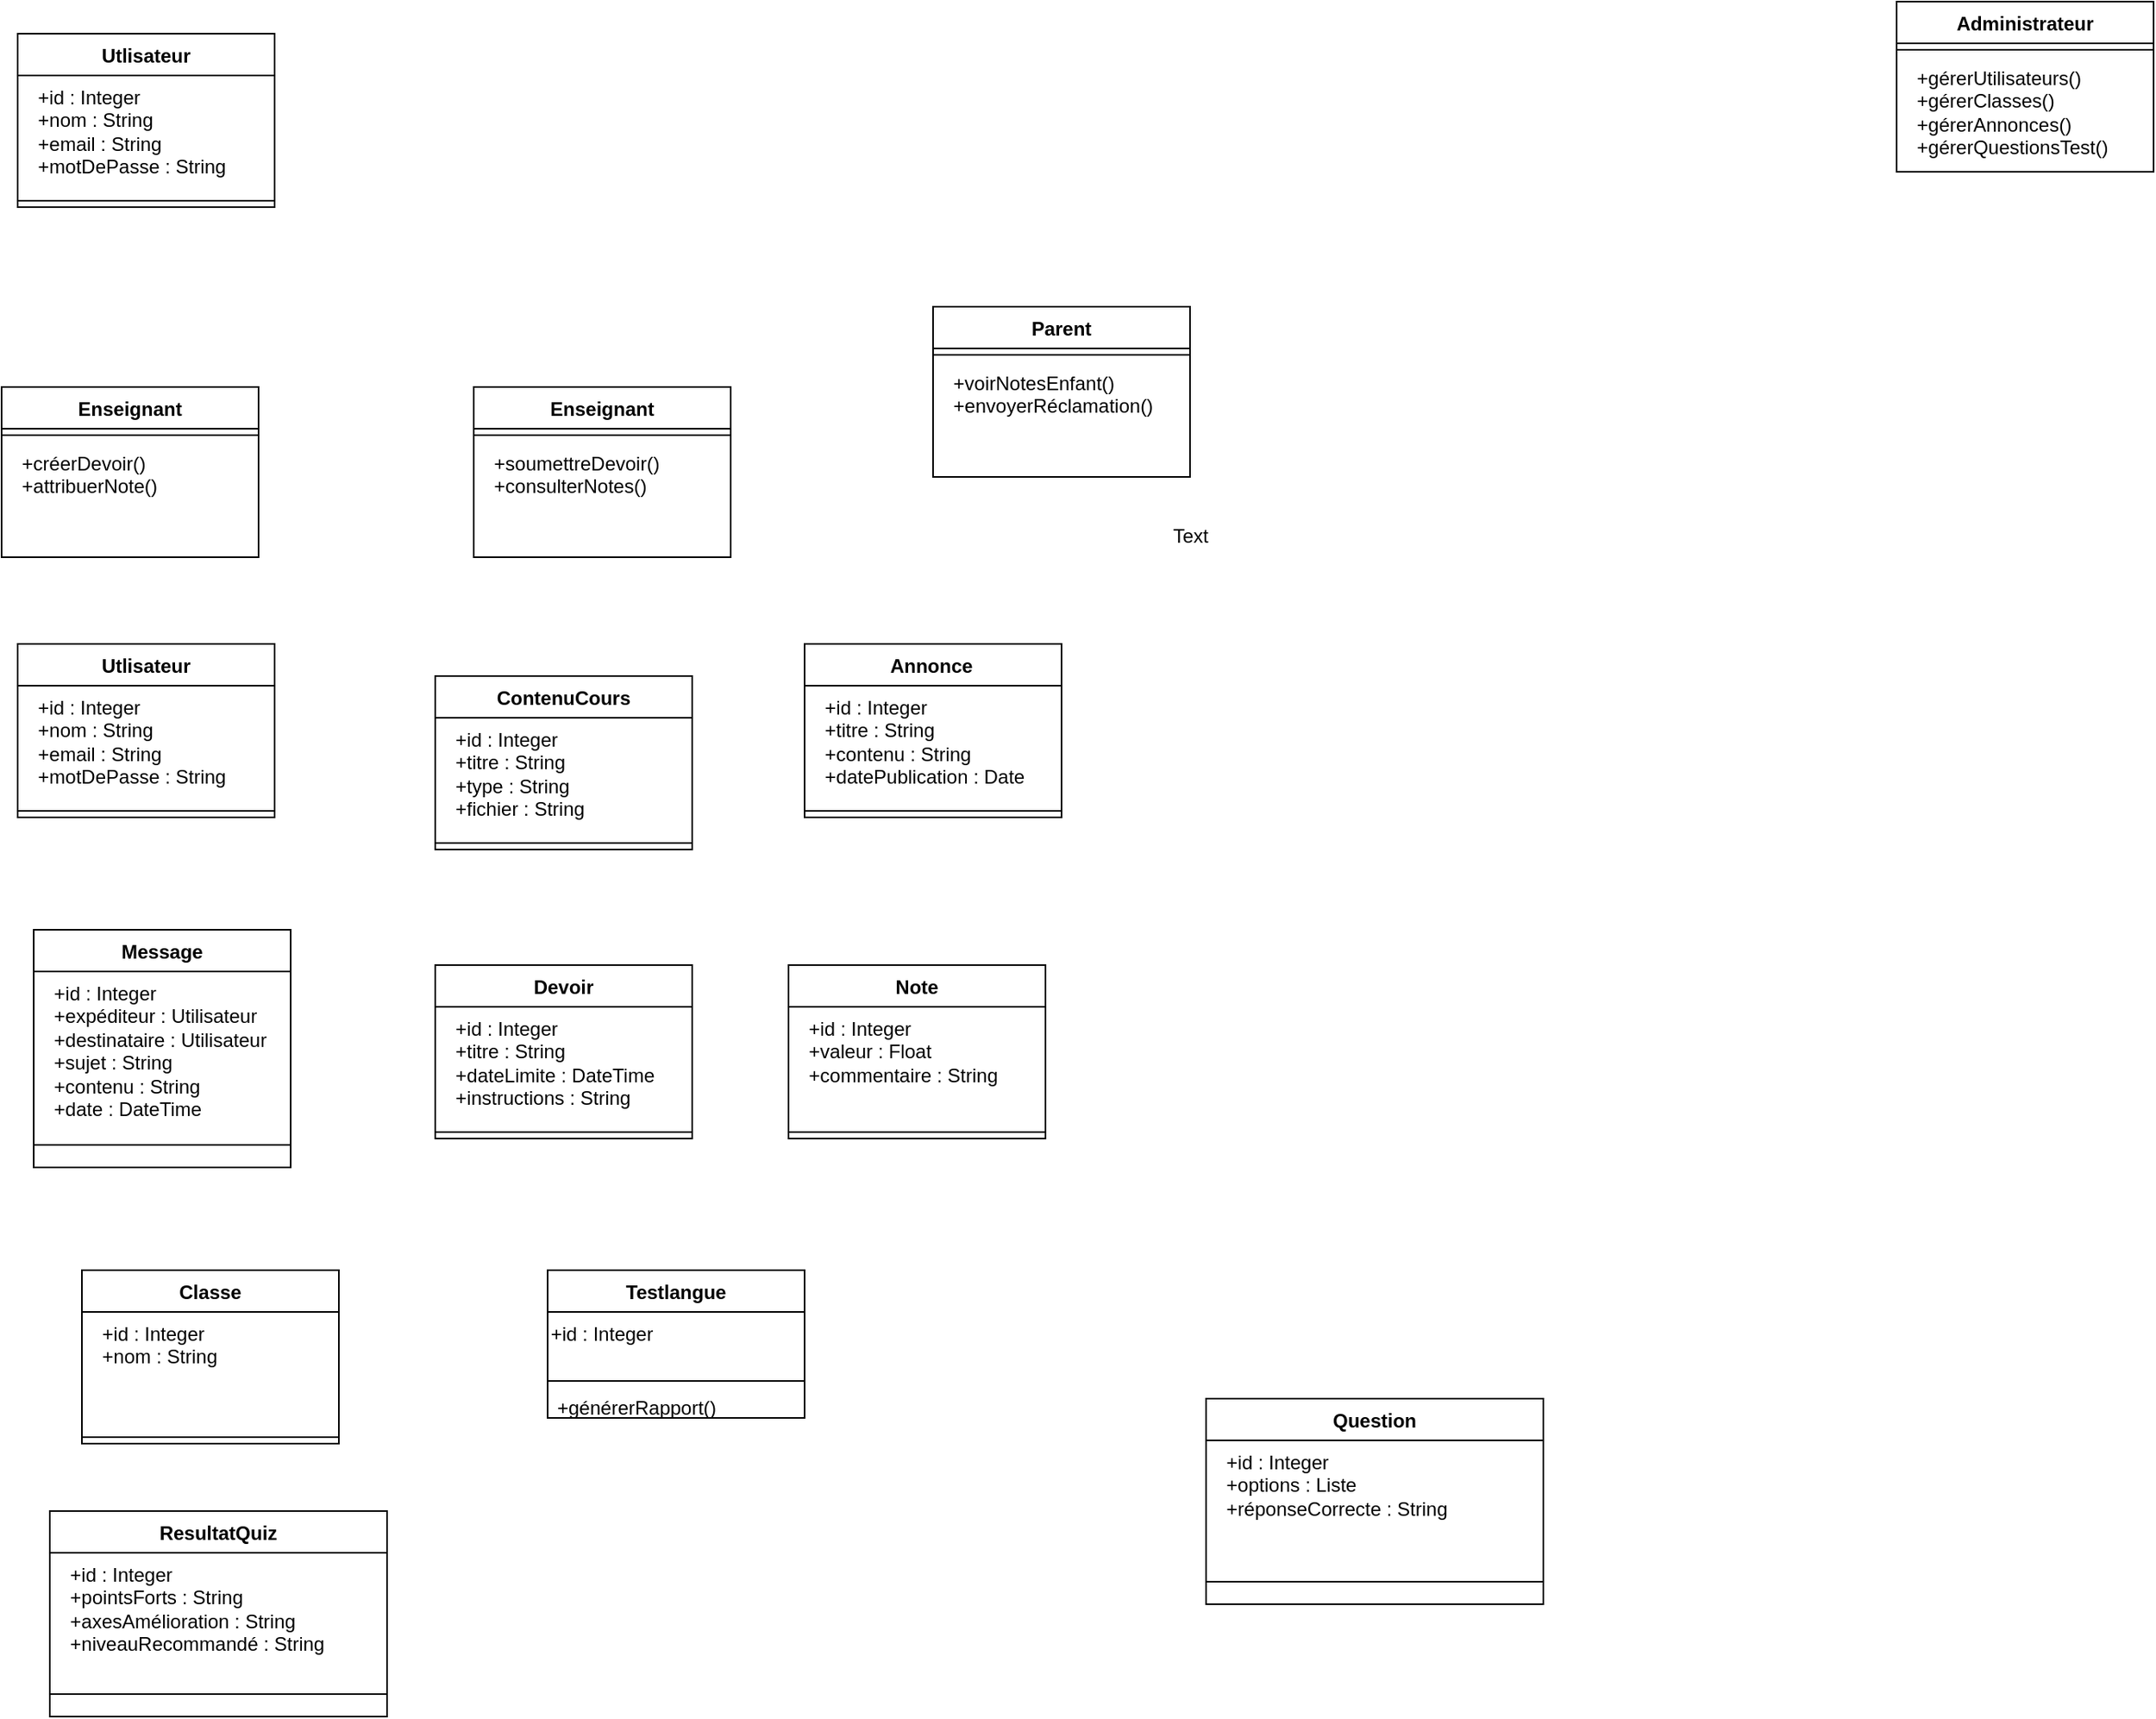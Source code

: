 <mxfile version="26.0.16">
  <diagram id="C5RBs43oDa-KdzZeNtuy" name="Page-1">
    <mxGraphModel dx="1036" dy="606" grid="1" gridSize="10" guides="1" tooltips="1" connect="1" arrows="1" fold="1" page="1" pageScale="1" pageWidth="4000" pageHeight="1169" math="0" shadow="0">
      <root>
        <mxCell id="WIyWlLk6GJQsqaUBKTNV-0" />
        <mxCell id="WIyWlLk6GJQsqaUBKTNV-1" parent="WIyWlLk6GJQsqaUBKTNV-0" />
        <mxCell id="SYfAOWWkaenQnW86JDwT-4" value="Utlisateur" style="swimlane;fontStyle=1;align=center;verticalAlign=top;childLayout=stackLayout;horizontal=1;startSize=26;horizontalStack=0;resizeParent=1;resizeParentMax=0;resizeLast=0;collapsible=1;marginBottom=0;whiteSpace=wrap;html=1;" parent="WIyWlLk6GJQsqaUBKTNV-1" vertex="1">
          <mxGeometry x="50" y="40" width="160" height="108" as="geometry" />
        </mxCell>
        <mxCell id="SYfAOWWkaenQnW86JDwT-5" value="&lt;div&gt;&amp;nbsp; +id : Integer&lt;/div&gt;&lt;div&gt;&amp;nbsp; +nom : String&lt;/div&gt;&lt;div&gt;&amp;nbsp; +email : String&lt;/div&gt;&lt;div&gt;&amp;nbsp; +motDePasse : String&lt;/div&gt;" style="text;strokeColor=none;fillColor=none;align=left;verticalAlign=top;spacingLeft=4;spacingRight=4;overflow=hidden;rotatable=0;points=[[0,0.5],[1,0.5]];portConstraint=eastwest;whiteSpace=wrap;html=1;" parent="SYfAOWWkaenQnW86JDwT-4" vertex="1">
          <mxGeometry y="26" width="160" height="74" as="geometry" />
        </mxCell>
        <mxCell id="SYfAOWWkaenQnW86JDwT-6" value="" style="line;strokeWidth=1;fillColor=none;align=left;verticalAlign=middle;spacingTop=-1;spacingLeft=3;spacingRight=3;rotatable=0;labelPosition=right;points=[];portConstraint=eastwest;strokeColor=inherit;" parent="SYfAOWWkaenQnW86JDwT-4" vertex="1">
          <mxGeometry y="100" width="160" height="8" as="geometry" />
        </mxCell>
        <mxCell id="SYfAOWWkaenQnW86JDwT-8" value="Administrateur" style="swimlane;fontStyle=1;align=center;verticalAlign=top;childLayout=stackLayout;horizontal=1;startSize=26;horizontalStack=0;resizeParent=1;resizeParentMax=0;resizeLast=0;collapsible=1;marginBottom=0;whiteSpace=wrap;html=1;" parent="WIyWlLk6GJQsqaUBKTNV-1" vertex="1">
          <mxGeometry x="1220" y="20" width="160" height="106" as="geometry" />
        </mxCell>
        <mxCell id="SYfAOWWkaenQnW86JDwT-10" value="" style="line;strokeWidth=1;fillColor=none;align=left;verticalAlign=middle;spacingTop=-1;spacingLeft=3;spacingRight=3;rotatable=0;labelPosition=right;points=[];portConstraint=eastwest;strokeColor=inherit;" parent="SYfAOWWkaenQnW86JDwT-8" vertex="1">
          <mxGeometry y="26" width="160" height="8" as="geometry" />
        </mxCell>
        <mxCell id="SYfAOWWkaenQnW86JDwT-11" value="&lt;div&gt;&amp;nbsp; +gérerUtilisateurs()&lt;/div&gt;&lt;div&gt;&amp;nbsp; +gérerClasses()&lt;/div&gt;&lt;div&gt;&amp;nbsp; +gérerAnnonces()&lt;/div&gt;&lt;div&gt;&amp;nbsp; +gérerQuestionsTest()&lt;/div&gt;" style="text;strokeColor=none;fillColor=none;align=left;verticalAlign=top;spacingLeft=4;spacingRight=4;overflow=hidden;rotatable=0;points=[[0,0.5],[1,0.5]];portConstraint=eastwest;whiteSpace=wrap;html=1;" parent="SYfAOWWkaenQnW86JDwT-8" vertex="1">
          <mxGeometry y="34" width="160" height="72" as="geometry" />
        </mxCell>
        <mxCell id="SYfAOWWkaenQnW86JDwT-12" value="Enseignant" style="swimlane;fontStyle=1;align=center;verticalAlign=top;childLayout=stackLayout;horizontal=1;startSize=26;horizontalStack=0;resizeParent=1;resizeParentMax=0;resizeLast=0;collapsible=1;marginBottom=0;whiteSpace=wrap;html=1;" parent="WIyWlLk6GJQsqaUBKTNV-1" vertex="1">
          <mxGeometry x="40" y="260" width="160" height="106" as="geometry" />
        </mxCell>
        <mxCell id="SYfAOWWkaenQnW86JDwT-13" value="" style="line;strokeWidth=1;fillColor=none;align=left;verticalAlign=middle;spacingTop=-1;spacingLeft=3;spacingRight=3;rotatable=0;labelPosition=right;points=[];portConstraint=eastwest;strokeColor=inherit;" parent="SYfAOWWkaenQnW86JDwT-12" vertex="1">
          <mxGeometry y="26" width="160" height="8" as="geometry" />
        </mxCell>
        <mxCell id="SYfAOWWkaenQnW86JDwT-14" value="&lt;div&gt;&lt;span style=&quot;background-color: transparent; color: light-dark(rgb(0, 0, 0), rgb(255, 255, 255));&quot;&gt;&amp;nbsp; +créerDevoir()&lt;/span&gt;&lt;/div&gt;&lt;div&gt;&amp;nbsp; +attribuerNote()&lt;/div&gt;" style="text;strokeColor=none;fillColor=none;align=left;verticalAlign=top;spacingLeft=4;spacingRight=4;overflow=hidden;rotatable=0;points=[[0,0.5],[1,0.5]];portConstraint=eastwest;whiteSpace=wrap;html=1;" parent="SYfAOWWkaenQnW86JDwT-12" vertex="1">
          <mxGeometry y="34" width="160" height="72" as="geometry" />
        </mxCell>
        <mxCell id="SYfAOWWkaenQnW86JDwT-15" value="Enseignant" style="swimlane;fontStyle=1;align=center;verticalAlign=top;childLayout=stackLayout;horizontal=1;startSize=26;horizontalStack=0;resizeParent=1;resizeParentMax=0;resizeLast=0;collapsible=1;marginBottom=0;whiteSpace=wrap;html=1;" parent="WIyWlLk6GJQsqaUBKTNV-1" vertex="1">
          <mxGeometry x="334" y="260" width="160" height="106" as="geometry" />
        </mxCell>
        <mxCell id="SYfAOWWkaenQnW86JDwT-16" value="" style="line;strokeWidth=1;fillColor=none;align=left;verticalAlign=middle;spacingTop=-1;spacingLeft=3;spacingRight=3;rotatable=0;labelPosition=right;points=[];portConstraint=eastwest;strokeColor=inherit;" parent="SYfAOWWkaenQnW86JDwT-15" vertex="1">
          <mxGeometry y="26" width="160" height="8" as="geometry" />
        </mxCell>
        <mxCell id="SYfAOWWkaenQnW86JDwT-17" value="&lt;div&gt;&amp;nbsp; +soumettreDevoir()&lt;/div&gt;&lt;div&gt;&amp;nbsp; +consulterNotes()&lt;/div&gt;" style="text;strokeColor=none;fillColor=none;align=left;verticalAlign=top;spacingLeft=4;spacingRight=4;overflow=hidden;rotatable=0;points=[[0,0.5],[1,0.5]];portConstraint=eastwest;whiteSpace=wrap;html=1;" parent="SYfAOWWkaenQnW86JDwT-15" vertex="1">
          <mxGeometry y="34" width="160" height="72" as="geometry" />
        </mxCell>
        <mxCell id="SYfAOWWkaenQnW86JDwT-18" value="Parent" style="swimlane;fontStyle=1;align=center;verticalAlign=top;childLayout=stackLayout;horizontal=1;startSize=26;horizontalStack=0;resizeParent=1;resizeParentMax=0;resizeLast=0;collapsible=1;marginBottom=0;whiteSpace=wrap;html=1;" parent="WIyWlLk6GJQsqaUBKTNV-1" vertex="1">
          <mxGeometry x="620" y="210" width="160" height="106" as="geometry" />
        </mxCell>
        <mxCell id="SYfAOWWkaenQnW86JDwT-19" value="" style="line;strokeWidth=1;fillColor=none;align=left;verticalAlign=middle;spacingTop=-1;spacingLeft=3;spacingRight=3;rotatable=0;labelPosition=right;points=[];portConstraint=eastwest;strokeColor=inherit;" parent="SYfAOWWkaenQnW86JDwT-18" vertex="1">
          <mxGeometry y="26" width="160" height="8" as="geometry" />
        </mxCell>
        <mxCell id="SYfAOWWkaenQnW86JDwT-20" value="&lt;div&gt;&amp;nbsp; +voirNotesEnfant()&lt;/div&gt;&lt;div&gt;&amp;nbsp; +envoyerRéclamation()&lt;/div&gt;" style="text;strokeColor=none;fillColor=none;align=left;verticalAlign=top;spacingLeft=4;spacingRight=4;overflow=hidden;rotatable=0;points=[[0,0.5],[1,0.5]];portConstraint=eastwest;whiteSpace=wrap;html=1;" parent="SYfAOWWkaenQnW86JDwT-18" vertex="1">
          <mxGeometry y="34" width="160" height="72" as="geometry" />
        </mxCell>
        <mxCell id="SYfAOWWkaenQnW86JDwT-24" value="Utlisateur" style="swimlane;fontStyle=1;align=center;verticalAlign=top;childLayout=stackLayout;horizontal=1;startSize=26;horizontalStack=0;resizeParent=1;resizeParentMax=0;resizeLast=0;collapsible=1;marginBottom=0;whiteSpace=wrap;html=1;" parent="WIyWlLk6GJQsqaUBKTNV-1" vertex="1">
          <mxGeometry x="50" y="420" width="160" height="108" as="geometry" />
        </mxCell>
        <mxCell id="SYfAOWWkaenQnW86JDwT-25" value="&lt;div&gt;&amp;nbsp; +id : Integer&lt;/div&gt;&lt;div&gt;&amp;nbsp; +nom : String&lt;/div&gt;&lt;div&gt;&amp;nbsp; +email : String&lt;/div&gt;&lt;div&gt;&amp;nbsp; +motDePasse : String&lt;/div&gt;" style="text;strokeColor=none;fillColor=none;align=left;verticalAlign=top;spacingLeft=4;spacingRight=4;overflow=hidden;rotatable=0;points=[[0,0.5],[1,0.5]];portConstraint=eastwest;whiteSpace=wrap;html=1;" parent="SYfAOWWkaenQnW86JDwT-24" vertex="1">
          <mxGeometry y="26" width="160" height="74" as="geometry" />
        </mxCell>
        <mxCell id="SYfAOWWkaenQnW86JDwT-26" value="" style="line;strokeWidth=1;fillColor=none;align=left;verticalAlign=middle;spacingTop=-1;spacingLeft=3;spacingRight=3;rotatable=0;labelPosition=right;points=[];portConstraint=eastwest;strokeColor=inherit;" parent="SYfAOWWkaenQnW86JDwT-24" vertex="1">
          <mxGeometry y="100" width="160" height="8" as="geometry" />
        </mxCell>
        <mxCell id="SYfAOWWkaenQnW86JDwT-27" value="ContenuCours" style="swimlane;fontStyle=1;align=center;verticalAlign=top;childLayout=stackLayout;horizontal=1;startSize=26;horizontalStack=0;resizeParent=1;resizeParentMax=0;resizeLast=0;collapsible=1;marginBottom=0;whiteSpace=wrap;html=1;" parent="WIyWlLk6GJQsqaUBKTNV-1" vertex="1">
          <mxGeometry x="310" y="440" width="160" height="108" as="geometry" />
        </mxCell>
        <mxCell id="SYfAOWWkaenQnW86JDwT-28" value="&lt;div&gt;&amp;nbsp; +id : Integer&lt;/div&gt;&lt;div&gt;&amp;nbsp; +titre : String&lt;/div&gt;&lt;div&gt;&amp;nbsp; +type : String&lt;/div&gt;&lt;div&gt;&amp;nbsp; +fichier : String&lt;/div&gt;" style="text;strokeColor=none;fillColor=none;align=left;verticalAlign=top;spacingLeft=4;spacingRight=4;overflow=hidden;rotatable=0;points=[[0,0.5],[1,0.5]];portConstraint=eastwest;whiteSpace=wrap;html=1;" parent="SYfAOWWkaenQnW86JDwT-27" vertex="1">
          <mxGeometry y="26" width="160" height="74" as="geometry" />
        </mxCell>
        <mxCell id="SYfAOWWkaenQnW86JDwT-29" value="" style="line;strokeWidth=1;fillColor=none;align=left;verticalAlign=middle;spacingTop=-1;spacingLeft=3;spacingRight=3;rotatable=0;labelPosition=right;points=[];portConstraint=eastwest;strokeColor=inherit;" parent="SYfAOWWkaenQnW86JDwT-27" vertex="1">
          <mxGeometry y="100" width="160" height="8" as="geometry" />
        </mxCell>
        <mxCell id="SYfAOWWkaenQnW86JDwT-30" value="Message" style="swimlane;fontStyle=1;align=center;verticalAlign=top;childLayout=stackLayout;horizontal=1;startSize=26;horizontalStack=0;resizeParent=1;resizeParentMax=0;resizeLast=0;collapsible=1;marginBottom=0;whiteSpace=wrap;html=1;" parent="WIyWlLk6GJQsqaUBKTNV-1" vertex="1">
          <mxGeometry x="60" y="598" width="160" height="148" as="geometry" />
        </mxCell>
        <mxCell id="SYfAOWWkaenQnW86JDwT-31" value="&lt;div&gt;&amp;nbsp; +id : Integer&lt;/div&gt;&lt;div&gt;&amp;nbsp; +expéditeur : Utilisateur&lt;/div&gt;&lt;div&gt;&amp;nbsp; +destinataire : Utilisateur&lt;/div&gt;&lt;div&gt;&amp;nbsp; +sujet : String&lt;/div&gt;&lt;div&gt;&amp;nbsp; +contenu : String&lt;/div&gt;&lt;div&gt;&amp;nbsp; +date : DateTime&lt;/div&gt;" style="text;strokeColor=none;fillColor=none;align=left;verticalAlign=top;spacingLeft=4;spacingRight=4;overflow=hidden;rotatable=0;points=[[0,0.5],[1,0.5]];portConstraint=eastwest;whiteSpace=wrap;html=1;" parent="SYfAOWWkaenQnW86JDwT-30" vertex="1">
          <mxGeometry y="26" width="160" height="94" as="geometry" />
        </mxCell>
        <mxCell id="SYfAOWWkaenQnW86JDwT-32" value="" style="line;strokeWidth=1;fillColor=none;align=left;verticalAlign=middle;spacingTop=-1;spacingLeft=3;spacingRight=3;rotatable=0;labelPosition=right;points=[];portConstraint=eastwest;strokeColor=inherit;" parent="SYfAOWWkaenQnW86JDwT-30" vertex="1">
          <mxGeometry y="120" width="160" height="28" as="geometry" />
        </mxCell>
        <mxCell id="SYfAOWWkaenQnW86JDwT-34" value="Annonce&lt;span style=&quot;white-space: pre;&quot;&gt;&#x9;&lt;/span&gt;" style="swimlane;fontStyle=1;align=center;verticalAlign=top;childLayout=stackLayout;horizontal=1;startSize=26;horizontalStack=0;resizeParent=1;resizeParentMax=0;resizeLast=0;collapsible=1;marginBottom=0;whiteSpace=wrap;html=1;" parent="WIyWlLk6GJQsqaUBKTNV-1" vertex="1">
          <mxGeometry x="540" y="420" width="160" height="108" as="geometry" />
        </mxCell>
        <mxCell id="SYfAOWWkaenQnW86JDwT-35" value="&amp;nbsp; +id : Integer&lt;br&gt;&amp;nbsp; +titre : String&lt;br&gt;&amp;nbsp; +contenu : String&lt;br&gt;&amp;nbsp; +datePublication : Date" style="text;strokeColor=none;fillColor=none;align=left;verticalAlign=top;spacingLeft=4;spacingRight=4;overflow=hidden;rotatable=0;points=[[0,0.5],[1,0.5]];portConstraint=eastwest;whiteSpace=wrap;html=1;" parent="SYfAOWWkaenQnW86JDwT-34" vertex="1">
          <mxGeometry y="26" width="160" height="74" as="geometry" />
        </mxCell>
        <mxCell id="SYfAOWWkaenQnW86JDwT-36" value="" style="line;strokeWidth=1;fillColor=none;align=left;verticalAlign=middle;spacingTop=-1;spacingLeft=3;spacingRight=3;rotatable=0;labelPosition=right;points=[];portConstraint=eastwest;strokeColor=inherit;" parent="SYfAOWWkaenQnW86JDwT-34" vertex="1">
          <mxGeometry y="100" width="160" height="8" as="geometry" />
        </mxCell>
        <mxCell id="SYfAOWWkaenQnW86JDwT-37" value="Note" style="swimlane;fontStyle=1;align=center;verticalAlign=top;childLayout=stackLayout;horizontal=1;startSize=26;horizontalStack=0;resizeParent=1;resizeParentMax=0;resizeLast=0;collapsible=1;marginBottom=0;whiteSpace=wrap;html=1;" parent="WIyWlLk6GJQsqaUBKTNV-1" vertex="1">
          <mxGeometry x="530" y="620" width="160" height="108" as="geometry" />
        </mxCell>
        <mxCell id="SYfAOWWkaenQnW86JDwT-38" value="&lt;div&gt;&amp;nbsp; +id : Integer&lt;/div&gt;&lt;div&gt;&amp;nbsp; +valeur : Float&lt;/div&gt;&lt;div&gt;&amp;nbsp; +commentaire : String&lt;/div&gt;" style="text;strokeColor=none;fillColor=none;align=left;verticalAlign=top;spacingLeft=4;spacingRight=4;overflow=hidden;rotatable=0;points=[[0,0.5],[1,0.5]];portConstraint=eastwest;whiteSpace=wrap;html=1;" parent="SYfAOWWkaenQnW86JDwT-37" vertex="1">
          <mxGeometry y="26" width="160" height="74" as="geometry" />
        </mxCell>
        <mxCell id="SYfAOWWkaenQnW86JDwT-39" value="" style="line;strokeWidth=1;fillColor=none;align=left;verticalAlign=middle;spacingTop=-1;spacingLeft=3;spacingRight=3;rotatable=0;labelPosition=right;points=[];portConstraint=eastwest;strokeColor=inherit;" parent="SYfAOWWkaenQnW86JDwT-37" vertex="1">
          <mxGeometry y="100" width="160" height="8" as="geometry" />
        </mxCell>
        <mxCell id="SYfAOWWkaenQnW86JDwT-40" value="Devoir" style="swimlane;fontStyle=1;align=center;verticalAlign=top;childLayout=stackLayout;horizontal=1;startSize=26;horizontalStack=0;resizeParent=1;resizeParentMax=0;resizeLast=0;collapsible=1;marginBottom=0;whiteSpace=wrap;html=1;" parent="WIyWlLk6GJQsqaUBKTNV-1" vertex="1">
          <mxGeometry x="310" y="620" width="160" height="108" as="geometry" />
        </mxCell>
        <mxCell id="SYfAOWWkaenQnW86JDwT-41" value="&lt;div&gt;&amp;nbsp; +id : Integer&lt;/div&gt;&lt;div&gt;&amp;nbsp; +titre : String&lt;/div&gt;&lt;div&gt;&amp;nbsp; +dateLimite : DateTime&lt;/div&gt;&lt;div&gt;&amp;nbsp; +instructions : String&lt;/div&gt;" style="text;strokeColor=none;fillColor=none;align=left;verticalAlign=top;spacingLeft=4;spacingRight=4;overflow=hidden;rotatable=0;points=[[0,0.5],[1,0.5]];portConstraint=eastwest;whiteSpace=wrap;html=1;" parent="SYfAOWWkaenQnW86JDwT-40" vertex="1">
          <mxGeometry y="26" width="160" height="74" as="geometry" />
        </mxCell>
        <mxCell id="SYfAOWWkaenQnW86JDwT-42" value="" style="line;strokeWidth=1;fillColor=none;align=left;verticalAlign=middle;spacingTop=-1;spacingLeft=3;spacingRight=3;rotatable=0;labelPosition=right;points=[];portConstraint=eastwest;strokeColor=inherit;" parent="SYfAOWWkaenQnW86JDwT-40" vertex="1">
          <mxGeometry y="100" width="160" height="8" as="geometry" />
        </mxCell>
        <mxCell id="SYfAOWWkaenQnW86JDwT-43" value="Classe" style="swimlane;fontStyle=1;align=center;verticalAlign=top;childLayout=stackLayout;horizontal=1;startSize=26;horizontalStack=0;resizeParent=1;resizeParentMax=0;resizeLast=0;collapsible=1;marginBottom=0;whiteSpace=wrap;html=1;" parent="WIyWlLk6GJQsqaUBKTNV-1" vertex="1">
          <mxGeometry x="90" y="810" width="160" height="108" as="geometry" />
        </mxCell>
        <mxCell id="SYfAOWWkaenQnW86JDwT-44" value="&lt;div&gt;&amp;nbsp; +id : Integer&lt;/div&gt;&lt;div&gt;&amp;nbsp; +nom : String&lt;/div&gt;" style="text;strokeColor=none;fillColor=none;align=left;verticalAlign=top;spacingLeft=4;spacingRight=4;overflow=hidden;rotatable=0;points=[[0,0.5],[1,0.5]];portConstraint=eastwest;whiteSpace=wrap;html=1;" parent="SYfAOWWkaenQnW86JDwT-43" vertex="1">
          <mxGeometry y="26" width="160" height="74" as="geometry" />
        </mxCell>
        <mxCell id="SYfAOWWkaenQnW86JDwT-45" value="" style="line;strokeWidth=1;fillColor=none;align=left;verticalAlign=middle;spacingTop=-1;spacingLeft=3;spacingRight=3;rotatable=0;labelPosition=right;points=[];portConstraint=eastwest;strokeColor=inherit;" parent="SYfAOWWkaenQnW86JDwT-43" vertex="1">
          <mxGeometry y="100" width="160" height="8" as="geometry" />
        </mxCell>
        <mxCell id="SYfAOWWkaenQnW86JDwT-55" value="Testlangue" style="swimlane;fontStyle=1;align=center;verticalAlign=top;childLayout=stackLayout;horizontal=1;startSize=26;horizontalStack=0;resizeParent=1;resizeParentMax=0;resizeLast=0;collapsible=1;marginBottom=0;whiteSpace=wrap;html=1;" parent="WIyWlLk6GJQsqaUBKTNV-1" vertex="1">
          <mxGeometry x="380" y="810" width="160" height="92" as="geometry" />
        </mxCell>
        <mxCell id="SYfAOWWkaenQnW86JDwT-59" value="+id : Integer" style="text;whiteSpace=wrap;" parent="SYfAOWWkaenQnW86JDwT-55" vertex="1">
          <mxGeometry y="26" width="160" height="40" as="geometry" />
        </mxCell>
        <mxCell id="SYfAOWWkaenQnW86JDwT-56" value="" style="line;strokeWidth=1;fillColor=none;align=left;verticalAlign=middle;spacingTop=-1;spacingLeft=3;spacingRight=3;rotatable=0;labelPosition=right;points=[];portConstraint=eastwest;strokeColor=inherit;" parent="SYfAOWWkaenQnW86JDwT-55" vertex="1">
          <mxGeometry y="66" width="160" height="6" as="geometry" />
        </mxCell>
        <mxCell id="SYfAOWWkaenQnW86JDwT-57" value="+générerRapport()" style="text;strokeColor=none;fillColor=none;align=left;verticalAlign=top;spacingLeft=4;spacingRight=4;overflow=hidden;rotatable=0;points=[[0,0.5],[1,0.5]];portConstraint=eastwest;whiteSpace=wrap;html=1;" parent="SYfAOWWkaenQnW86JDwT-55" vertex="1">
          <mxGeometry y="72" width="160" height="20" as="geometry" />
        </mxCell>
        <mxCell id="SYfAOWWkaenQnW86JDwT-60" value="ResultatQuiz" style="swimlane;fontStyle=1;align=center;verticalAlign=top;childLayout=stackLayout;horizontal=1;startSize=26;horizontalStack=0;resizeParent=1;resizeParentMax=0;resizeLast=0;collapsible=1;marginBottom=0;whiteSpace=wrap;html=1;" parent="WIyWlLk6GJQsqaUBKTNV-1" vertex="1">
          <mxGeometry x="70" y="960" width="210" height="128" as="geometry" />
        </mxCell>
        <mxCell id="SYfAOWWkaenQnW86JDwT-61" value="&lt;div&gt;&amp;nbsp; +id : Integer&lt;/div&gt;&lt;div&gt;&amp;nbsp; +pointsForts : String&lt;/div&gt;&lt;div&gt;&amp;nbsp; +axesAmélioration : String&lt;/div&gt;&lt;div&gt;&amp;nbsp; +niveauRecommandé : String&lt;/div&gt;" style="text;strokeColor=none;fillColor=none;align=left;verticalAlign=top;spacingLeft=4;spacingRight=4;overflow=hidden;rotatable=0;points=[[0,0.5],[1,0.5]];portConstraint=eastwest;whiteSpace=wrap;html=1;" parent="SYfAOWWkaenQnW86JDwT-60" vertex="1">
          <mxGeometry y="26" width="210" height="74" as="geometry" />
        </mxCell>
        <mxCell id="SYfAOWWkaenQnW86JDwT-62" value="" style="line;strokeWidth=1;fillColor=none;align=left;verticalAlign=middle;spacingTop=-1;spacingLeft=3;spacingRight=3;rotatable=0;labelPosition=right;points=[];portConstraint=eastwest;strokeColor=inherit;" parent="SYfAOWWkaenQnW86JDwT-60" vertex="1">
          <mxGeometry y="100" width="210" height="28" as="geometry" />
        </mxCell>
        <mxCell id="SYfAOWWkaenQnW86JDwT-64" value="Question" style="swimlane;fontStyle=1;align=center;verticalAlign=top;childLayout=stackLayout;horizontal=1;startSize=26;horizontalStack=0;resizeParent=1;resizeParentMax=0;resizeLast=0;collapsible=1;marginBottom=0;whiteSpace=wrap;html=1;" parent="WIyWlLk6GJQsqaUBKTNV-1" vertex="1">
          <mxGeometry x="790" y="890" width="210" height="128" as="geometry" />
        </mxCell>
        <mxCell id="SYfAOWWkaenQnW86JDwT-65" value="&lt;div&gt;&amp;nbsp; +id : Integer&lt;/div&gt;&lt;div&gt;&amp;nbsp;&lt;span style=&quot;background-color: transparent; color: light-dark(rgb(0, 0, 0), rgb(255, 255, 255));&quot;&gt;&amp;nbsp;+options : Liste&lt;/span&gt;&lt;/div&gt;&lt;div&gt;&amp;nbsp; +réponseCorrecte : String&lt;/div&gt;" style="text;strokeColor=none;fillColor=none;align=left;verticalAlign=top;spacingLeft=4;spacingRight=4;overflow=hidden;rotatable=0;points=[[0,0.5],[1,0.5]];portConstraint=eastwest;whiteSpace=wrap;html=1;" parent="SYfAOWWkaenQnW86JDwT-64" vertex="1">
          <mxGeometry y="26" width="210" height="74" as="geometry" />
        </mxCell>
        <mxCell id="SYfAOWWkaenQnW86JDwT-66" value="" style="line;strokeWidth=1;fillColor=none;align=left;verticalAlign=middle;spacingTop=-1;spacingLeft=3;spacingRight=3;rotatable=0;labelPosition=right;points=[];portConstraint=eastwest;strokeColor=inherit;" parent="SYfAOWWkaenQnW86JDwT-64" vertex="1">
          <mxGeometry y="100" width="210" height="28" as="geometry" />
        </mxCell>
        <mxCell id="SYfAOWWkaenQnW86JDwT-70" value="Text" style="text;html=1;align=center;verticalAlign=middle;resizable=0;points=[];autosize=1;strokeColor=none;fillColor=none;" parent="WIyWlLk6GJQsqaUBKTNV-1" vertex="1">
          <mxGeometry x="755" y="338" width="50" height="30" as="geometry" />
        </mxCell>
      </root>
    </mxGraphModel>
  </diagram>
</mxfile>
